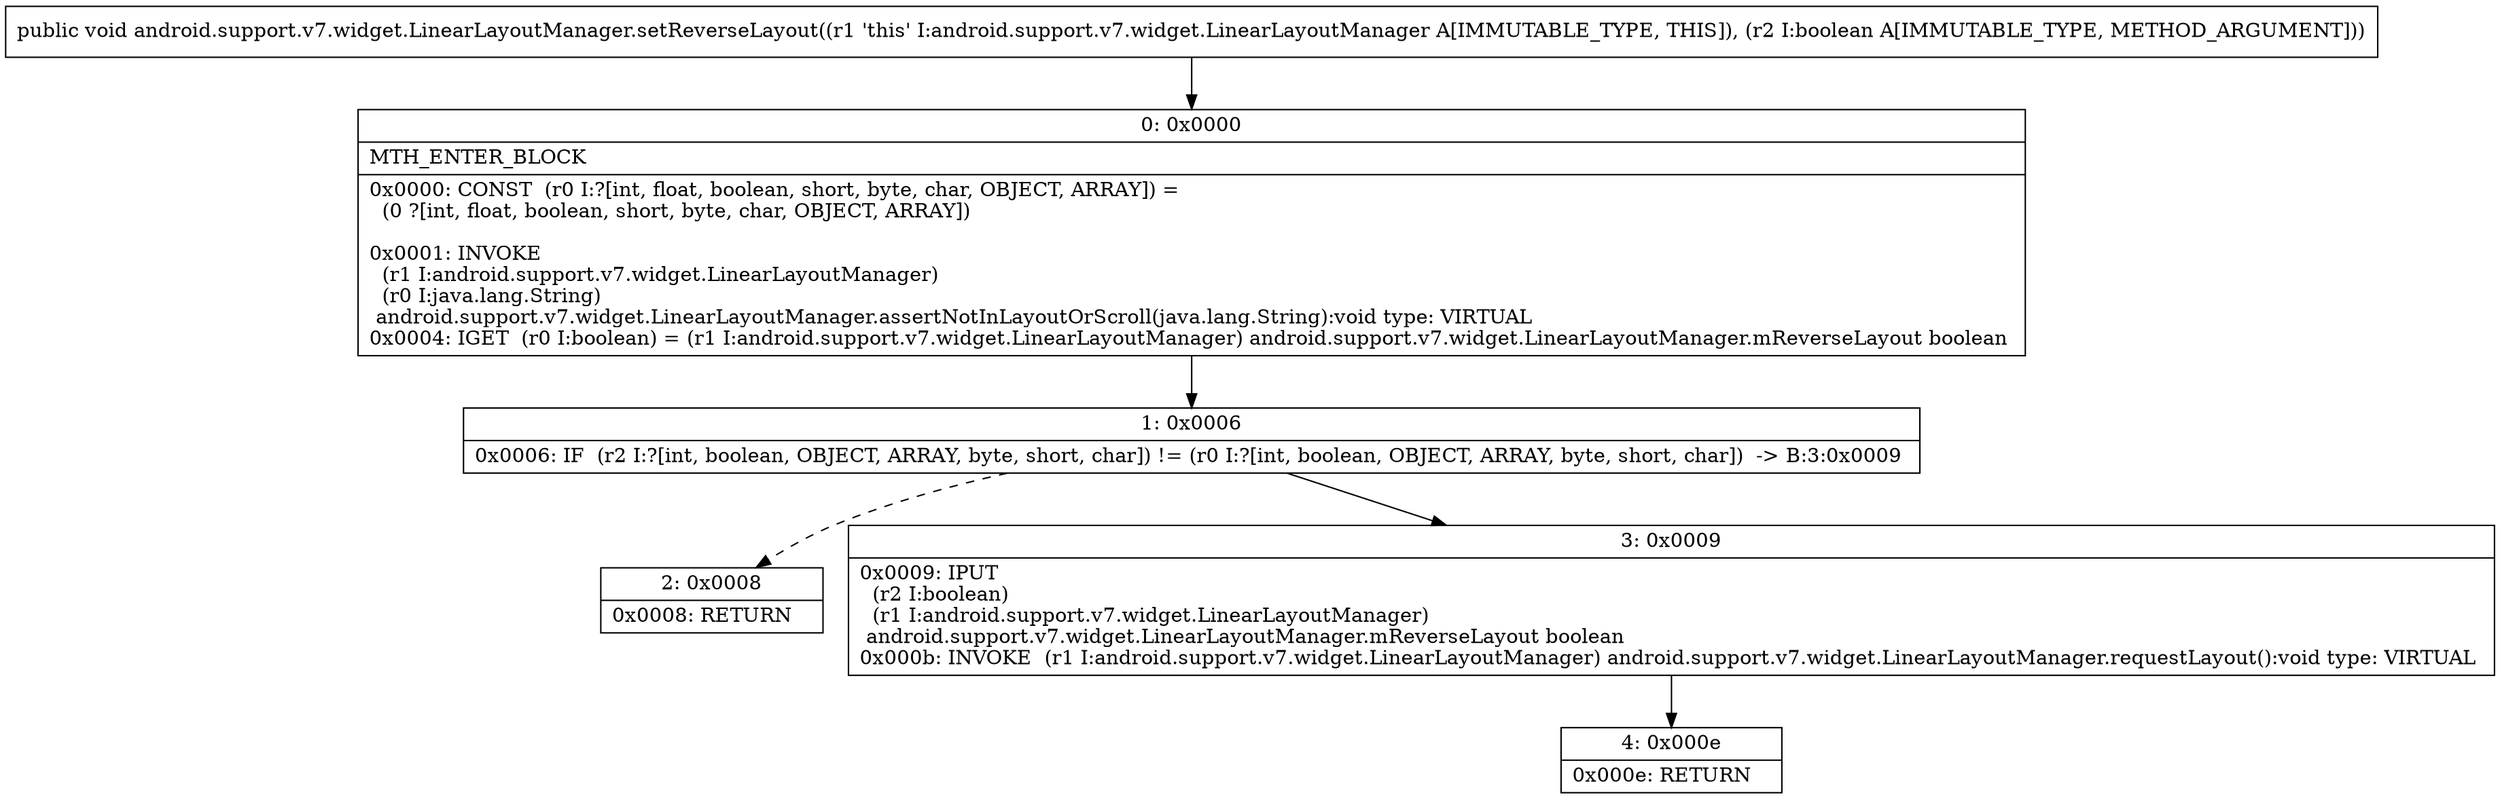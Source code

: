 digraph "CFG forandroid.support.v7.widget.LinearLayoutManager.setReverseLayout(Z)V" {
Node_0 [shape=record,label="{0\:\ 0x0000|MTH_ENTER_BLOCK\l|0x0000: CONST  (r0 I:?[int, float, boolean, short, byte, char, OBJECT, ARRAY]) = \l  (0 ?[int, float, boolean, short, byte, char, OBJECT, ARRAY])\l \l0x0001: INVOKE  \l  (r1 I:android.support.v7.widget.LinearLayoutManager)\l  (r0 I:java.lang.String)\l android.support.v7.widget.LinearLayoutManager.assertNotInLayoutOrScroll(java.lang.String):void type: VIRTUAL \l0x0004: IGET  (r0 I:boolean) = (r1 I:android.support.v7.widget.LinearLayoutManager) android.support.v7.widget.LinearLayoutManager.mReverseLayout boolean \l}"];
Node_1 [shape=record,label="{1\:\ 0x0006|0x0006: IF  (r2 I:?[int, boolean, OBJECT, ARRAY, byte, short, char]) != (r0 I:?[int, boolean, OBJECT, ARRAY, byte, short, char])  \-\> B:3:0x0009 \l}"];
Node_2 [shape=record,label="{2\:\ 0x0008|0x0008: RETURN   \l}"];
Node_3 [shape=record,label="{3\:\ 0x0009|0x0009: IPUT  \l  (r2 I:boolean)\l  (r1 I:android.support.v7.widget.LinearLayoutManager)\l android.support.v7.widget.LinearLayoutManager.mReverseLayout boolean \l0x000b: INVOKE  (r1 I:android.support.v7.widget.LinearLayoutManager) android.support.v7.widget.LinearLayoutManager.requestLayout():void type: VIRTUAL \l}"];
Node_4 [shape=record,label="{4\:\ 0x000e|0x000e: RETURN   \l}"];
MethodNode[shape=record,label="{public void android.support.v7.widget.LinearLayoutManager.setReverseLayout((r1 'this' I:android.support.v7.widget.LinearLayoutManager A[IMMUTABLE_TYPE, THIS]), (r2 I:boolean A[IMMUTABLE_TYPE, METHOD_ARGUMENT])) }"];
MethodNode -> Node_0;
Node_0 -> Node_1;
Node_1 -> Node_2[style=dashed];
Node_1 -> Node_3;
Node_3 -> Node_4;
}

